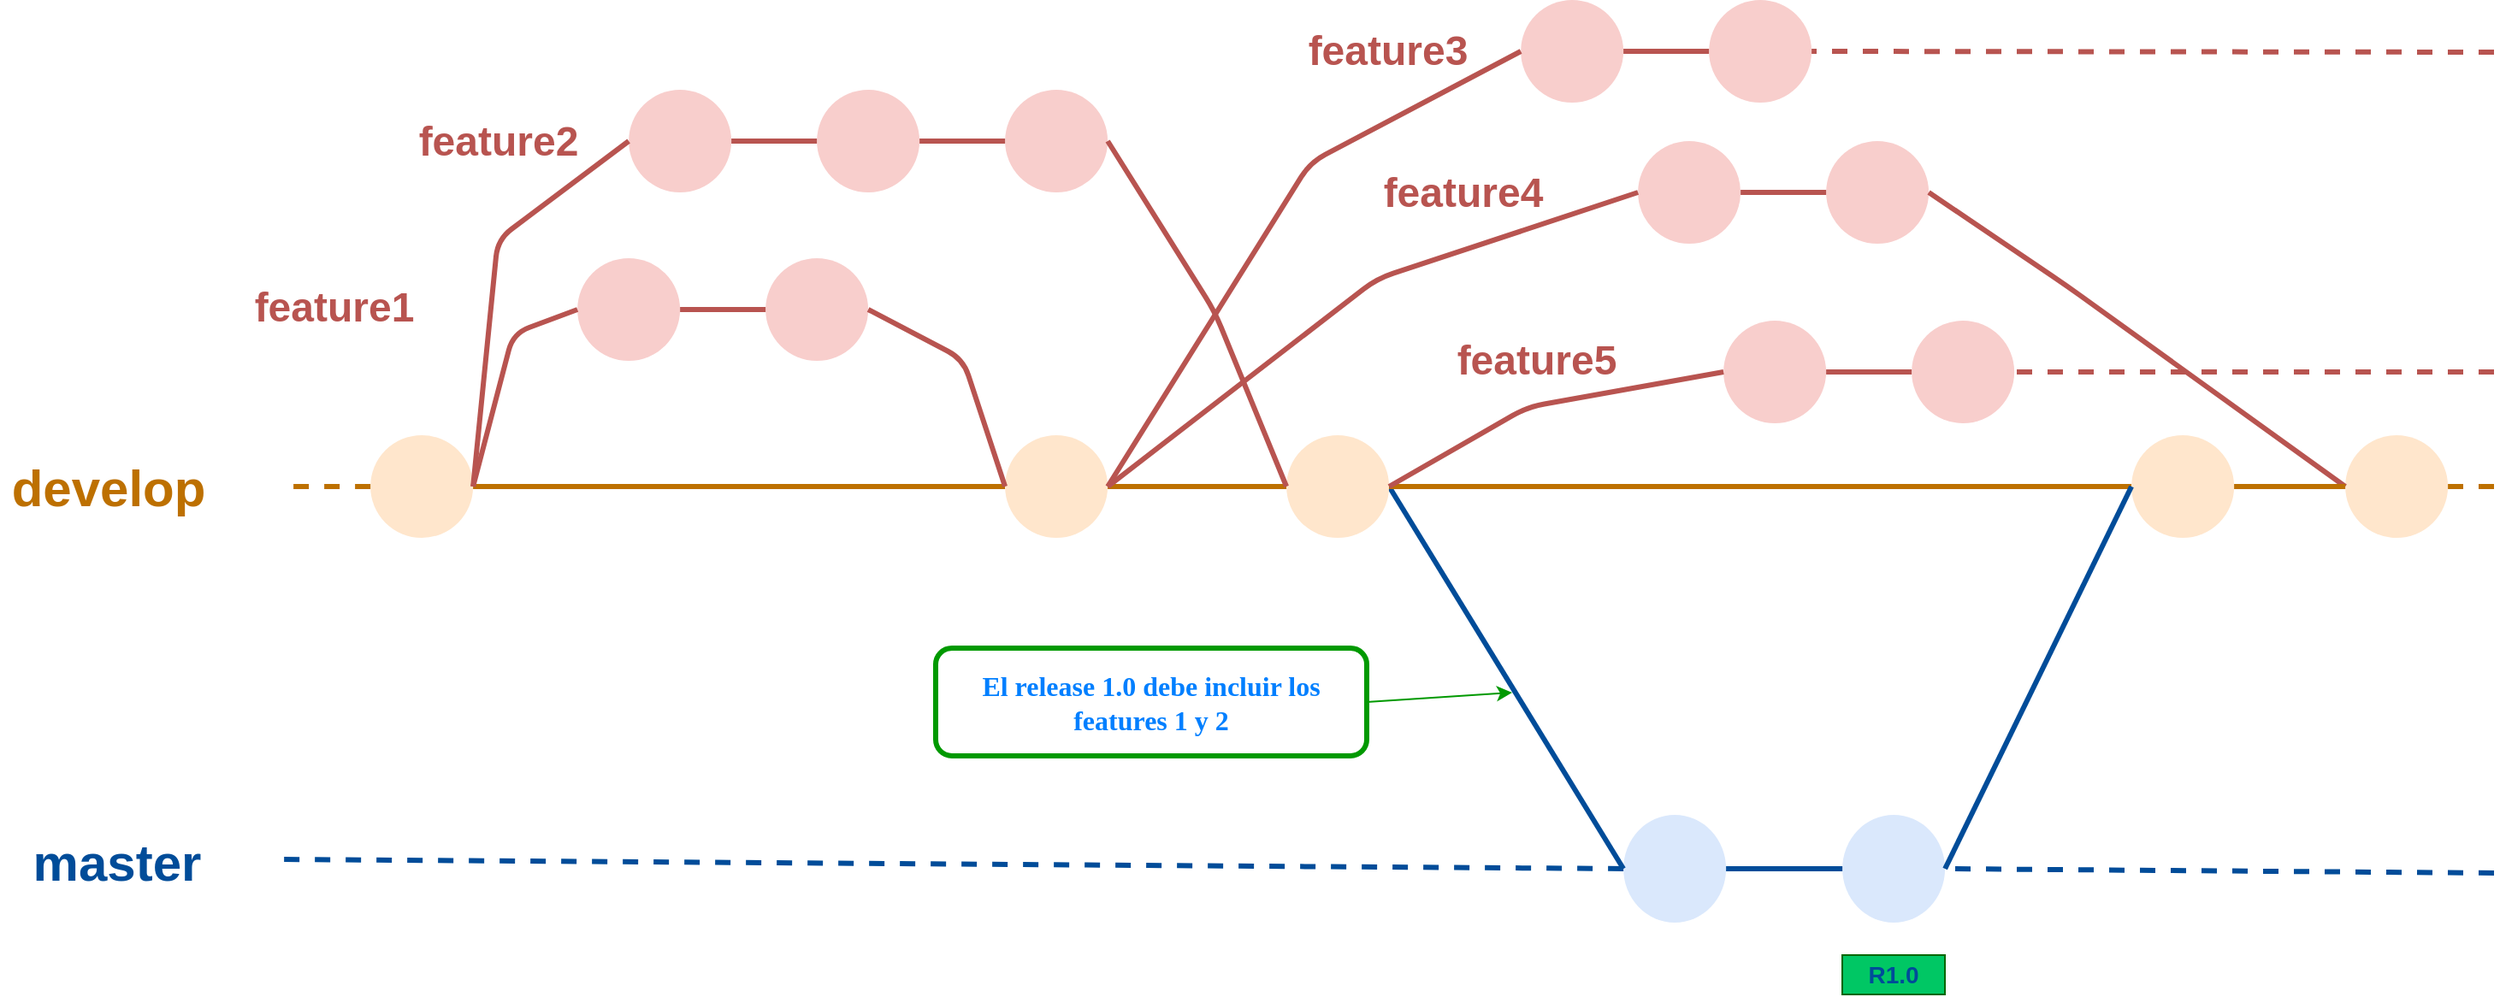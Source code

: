 <mxfile version="12.1.3" type="device" pages="1"><diagram id="HAET5fpl5bqPvAFkC88v" name="Page-1"><mxGraphModel dx="1491" dy="904" grid="0" gridSize="10" guides="1" tooltips="1" connect="1" arrows="1" fold="1" page="1" pageScale="1" pageWidth="1100" pageHeight="1169" math="0" shadow="0"><root><mxCell id="0"/><mxCell id="1" parent="0"/><mxCell id="hbwKmorQYRs0Cjv_wLM8-2" value="" style="ellipse;whiteSpace=wrap;html=1;aspect=fixed;fillColor=#dae8fc;strokeColor=none;direction=south;" parent="1" vertex="1"><mxGeometry x="1041.059" y="571.5" width="60" height="63" as="geometry"/></mxCell><mxCell id="hbwKmorQYRs0Cjv_wLM8-4" value="" style="endArrow=none;html=1;entryX=1;entryY=0.5;entryDx=0;entryDy=0;exitX=0.5;exitY=1;exitDx=0;exitDy=0;endFill=0;fillColor=#f0a30a;strokeColor=#004C99;strokeWidth=3;" parent="1" source="hbwKmorQYRs0Cjv_wLM8-2" target="3qriBsq8A_8SKjyrm7_c-21" edge="1"><mxGeometry width="50" height="50" relative="1" as="geometry"><mxPoint x="586.559" y="522.5" as="sourcePoint"/><mxPoint x="513.559" y="587.5" as="targetPoint"/></mxGeometry></mxCell><mxCell id="hbwKmorQYRs0Cjv_wLM8-113" value="" style="ellipse;whiteSpace=wrap;html=1;aspect=fixed;fillColor=#dae8fc;strokeColor=none;" parent="1" vertex="1"><mxGeometry x="1169.059" y="571.5" width="60" height="63" as="geometry"/></mxCell><mxCell id="hbwKmorQYRs0Cjv_wLM8-114" value="" style="endArrow=none;html=1;exitX=0;exitY=0.5;exitDx=0;exitDy=0;endFill=0;fillColor=#f0a30a;strokeColor=#004C99;strokeWidth=3;" parent="1" source="hbwKmorQYRs0Cjv_wLM8-113" target="hbwKmorQYRs0Cjv_wLM8-2" edge="1"><mxGeometry width="50" height="50" relative="1" as="geometry"><mxPoint x="1041.059" y="722.5" as="sourcePoint"/><mxPoint x="1141" y="642.5" as="targetPoint"/></mxGeometry></mxCell><mxCell id="hbwKmorQYRs0Cjv_wLM8-125" value="&lt;span style=&quot;color: rgb(0 , 127 , 255) ; font-family: &amp;#34;verdana&amp;#34; ; font-size: 16px ; font-weight: 700 ; white-space: normal&quot;&gt;El release 1.0 debe incluir los features 1 y 2&lt;/span&gt;" style="rounded=1;whiteSpace=wrap;html=1;strokeColor=#009900;strokeWidth=3;fillColor=none;fontColor=#990000;" parent="1" vertex="1"><mxGeometry x="639" y="474" width="252" height="63" as="geometry"/></mxCell><mxCell id="hbwKmorQYRs0Cjv_wLM8-126" value="" style="endArrow=classic;html=1;strokeColor=#009900;fontColor=#990000;exitX=1;exitY=0.5;exitDx=0;exitDy=0;" parent="1" source="hbwKmorQYRs0Cjv_wLM8-125" edge="1"><mxGeometry width="50" height="50" relative="1" as="geometry"><mxPoint x="946.5" y="-114" as="sourcePoint"/><mxPoint x="976" y="500" as="targetPoint"/></mxGeometry></mxCell><mxCell id="hbwKmorQYRs0Cjv_wLM8-128" value="R1.0" style="text;html=1;strokeColor=#006600;fillColor=#00C764;align=center;verticalAlign=middle;whiteSpace=wrap;rounded=0;fontStyle=1;fontSize=14;fontColor=#004C99;" parent="1" vertex="1"><mxGeometry x="1169" y="653.5" width="60" height="23" as="geometry"/></mxCell><mxCell id="hbwKmorQYRs0Cjv_wLM8-147" value="" style="endArrow=none;html=1;endFill=0;fillColor=#f0a30a;strokeColor=#004C99;strokeWidth=3;dashed=1;exitX=0.5;exitY=1;exitDx=0;exitDy=0;" parent="1" source="hbwKmorQYRs0Cjv_wLM8-2" edge="1"><mxGeometry width="50" height="50" relative="1" as="geometry"><mxPoint x="604.5" y="726.5" as="sourcePoint"/><mxPoint x="254.5" y="597.5" as="targetPoint"/></mxGeometry></mxCell><mxCell id="hbwKmorQYRs0Cjv_wLM8-151" value="&lt;font size=&quot;1&quot;&gt;&lt;b style=&quot;font-size: 30px&quot;&gt;develop&lt;/b&gt;&lt;/font&gt;" style="text;html=1;strokeColor=none;fillColor=none;align=center;verticalAlign=middle;whiteSpace=wrap;rounded=0;fontColor=#BD7000;" parent="1" vertex="1"><mxGeometry x="92" y="356" width="127" height="47" as="geometry"/></mxCell><mxCell id="hbwKmorQYRs0Cjv_wLM8-153" value="&lt;font size=&quot;1&quot; color=&quot;#004c99&quot;&gt;&lt;b style=&quot;font-size: 30px&quot;&gt;master&lt;/b&gt;&lt;/font&gt;" style="text;html=1;strokeColor=none;fillColor=none;align=center;verticalAlign=middle;whiteSpace=wrap;rounded=0;fontColor=#990000;" parent="1" vertex="1"><mxGeometry x="96.5" y="574" width="127" height="50" as="geometry"/></mxCell><mxCell id="3qriBsq8A_8SKjyrm7_c-2" value="" style="ellipse;whiteSpace=wrap;html=1;aspect=fixed;fillColor=#FFE6CC;strokeColor=none;" vertex="1" parent="1"><mxGeometry x="308.559" y="349.5" width="60" height="60" as="geometry"/></mxCell><mxCell id="3qriBsq8A_8SKjyrm7_c-3" value="" style="endArrow=none;html=1;entryX=1;entryY=0.5;entryDx=0;entryDy=0;endFill=0;fillColor=#f0a30a;strokeColor=#BD7000;strokeWidth=3;exitX=0;exitY=0.5;exitDx=0;exitDy=0;" edge="1" parent="1" target="3qriBsq8A_8SKjyrm7_c-2" source="3qriBsq8A_8SKjyrm7_c-16"><mxGeometry width="50" height="50" relative="1" as="geometry"><mxPoint x="418.559" y="379.5" as="sourcePoint"/><mxPoint x="358.559" y="449.5" as="targetPoint"/></mxGeometry></mxCell><mxCell id="3qriBsq8A_8SKjyrm7_c-4" value="" style="endArrow=none;html=1;endFill=0;fillColor=#f0a30a;strokeColor=#BD7000;strokeWidth=3;dashed=1;exitX=0;exitY=0.5;exitDx=0;exitDy=0;" edge="1" parent="1" source="3qriBsq8A_8SKjyrm7_c-2"><mxGeometry width="50" height="50" relative="1" as="geometry"><mxPoint x="1568.5" y="565.5" as="sourcePoint"/><mxPoint x="260" y="379.5" as="targetPoint"/></mxGeometry></mxCell><mxCell id="3qriBsq8A_8SKjyrm7_c-5" value="" style="ellipse;whiteSpace=wrap;html=1;aspect=fixed;fillColor=#f8cecc;strokeColor=none;" vertex="1" parent="1"><mxGeometry x="539.559" y="246" width="60" height="60" as="geometry"/></mxCell><mxCell id="3qriBsq8A_8SKjyrm7_c-6" value="" style="ellipse;whiteSpace=wrap;html=1;aspect=fixed;fillColor=#f8cecc;strokeColor=none;" vertex="1" parent="1"><mxGeometry x="429.559" y="246" width="60" height="60" as="geometry"/></mxCell><mxCell id="3qriBsq8A_8SKjyrm7_c-7" value="" style="endArrow=none;html=1;entryX=1;entryY=0.5;entryDx=0;entryDy=0;endFill=0;fillColor=#f0a30a;strokeColor=#B85450;strokeWidth=3;exitX=0;exitY=0.5;exitDx=0;exitDy=0;" edge="1" parent="1" source="3qriBsq8A_8SKjyrm7_c-5" target="3qriBsq8A_8SKjyrm7_c-6"><mxGeometry width="50" height="50" relative="1" as="geometry"><mxPoint x="489.5" y="309.5" as="sourcePoint"/><mxPoint x="479.559" y="346" as="targetPoint"/></mxGeometry></mxCell><mxCell id="3qriBsq8A_8SKjyrm7_c-9" value="" style="endArrow=none;html=1;entryX=1;entryY=0.5;entryDx=0;entryDy=0;endFill=0;fillColor=#f0a30a;strokeColor=#B85450;strokeWidth=3;exitX=0;exitY=0.5;exitDx=0;exitDy=0;" edge="1" parent="1" source="3qriBsq8A_8SKjyrm7_c-6" target="3qriBsq8A_8SKjyrm7_c-2"><mxGeometry width="50" height="50" relative="1" as="geometry"><mxPoint x="462.559" y="184" as="sourcePoint"/><mxPoint x="412.559" y="184" as="targetPoint"/><Array as="points"><mxPoint x="392" y="290"/></Array></mxGeometry></mxCell><mxCell id="3qriBsq8A_8SKjyrm7_c-10" value="" style="ellipse;whiteSpace=wrap;html=1;aspect=fixed;fillColor=#f8cecc;strokeColor=none;" vertex="1" parent="1"><mxGeometry x="569.559" y="147.5" width="60" height="60" as="geometry"/></mxCell><mxCell id="3qriBsq8A_8SKjyrm7_c-11" value="" style="ellipse;whiteSpace=wrap;html=1;aspect=fixed;fillColor=#f8cecc;strokeColor=none;" vertex="1" parent="1"><mxGeometry x="459.559" y="147.5" width="60" height="60" as="geometry"/></mxCell><mxCell id="3qriBsq8A_8SKjyrm7_c-12" value="" style="endArrow=none;html=1;entryX=1;entryY=0.5;entryDx=0;entryDy=0;endFill=0;fillColor=#f0a30a;strokeColor=#B85450;strokeWidth=3;exitX=0;exitY=0.5;exitDx=0;exitDy=0;" edge="1" parent="1" source="3qriBsq8A_8SKjyrm7_c-10" target="3qriBsq8A_8SKjyrm7_c-11"><mxGeometry width="50" height="50" relative="1" as="geometry"><mxPoint x="519.5" y="211" as="sourcePoint"/><mxPoint x="509.559" y="247.5" as="targetPoint"/></mxGeometry></mxCell><mxCell id="3qriBsq8A_8SKjyrm7_c-13" value="" style="ellipse;whiteSpace=wrap;html=1;aspect=fixed;fillColor=#f8cecc;strokeColor=none;" vertex="1" parent="1"><mxGeometry x="679.559" y="147.5" width="60" height="60" as="geometry"/></mxCell><mxCell id="3qriBsq8A_8SKjyrm7_c-14" value="" style="endArrow=none;html=1;endFill=0;fillColor=#f0a30a;strokeColor=#B85450;strokeWidth=3;exitX=0;exitY=0.5;exitDx=0;exitDy=0;entryX=1;entryY=0.5;entryDx=0;entryDy=0;" edge="1" parent="1" source="3qriBsq8A_8SKjyrm7_c-13" target="3qriBsq8A_8SKjyrm7_c-10"><mxGeometry width="50" height="50" relative="1" as="geometry"><mxPoint x="629.5" y="211" as="sourcePoint"/><mxPoint x="647.5" y="236" as="targetPoint"/></mxGeometry></mxCell><mxCell id="3qriBsq8A_8SKjyrm7_c-15" value="" style="endArrow=none;html=1;entryX=1;entryY=0.5;entryDx=0;entryDy=0;endFill=0;fillColor=#f0a30a;strokeColor=#B85450;strokeWidth=3;exitX=0;exitY=0.5;exitDx=0;exitDy=0;" edge="1" parent="1" source="3qriBsq8A_8SKjyrm7_c-11" target="3qriBsq8A_8SKjyrm7_c-2"><mxGeometry width="50" height="50" relative="1" as="geometry"><mxPoint x="416.059" y="185" as="sourcePoint"/><mxPoint x="352.559" y="92.0" as="targetPoint"/><Array as="points"><mxPoint x="383" y="235"/></Array></mxGeometry></mxCell><mxCell id="3qriBsq8A_8SKjyrm7_c-16" value="" style="ellipse;whiteSpace=wrap;html=1;aspect=fixed;fillColor=#FFE6CC;strokeColor=none;" vertex="1" parent="1"><mxGeometry x="679.559" y="349.5" width="60" height="60" as="geometry"/></mxCell><mxCell id="3qriBsq8A_8SKjyrm7_c-17" value="" style="endArrow=none;html=1;entryX=1;entryY=0.5;entryDx=0;entryDy=0;endFill=0;fillColor=#f0a30a;strokeColor=#B85450;strokeWidth=3;exitX=0;exitY=0.5;exitDx=0;exitDy=0;" edge="1" parent="1" source="3qriBsq8A_8SKjyrm7_c-16" target="3qriBsq8A_8SKjyrm7_c-5"><mxGeometry width="50" height="50" relative="1" as="geometry"><mxPoint x="441.059" y="187.5" as="sourcePoint"/><mxPoint x="352.559" y="92" as="targetPoint"/><Array as="points"><mxPoint x="655" y="305"/></Array></mxGeometry></mxCell><mxCell id="3qriBsq8A_8SKjyrm7_c-18" value="&lt;font style=&quot;font-size: 24px;&quot;&gt;&lt;b style=&quot;font-size: 24px;&quot;&gt;feature1&lt;/b&gt;&lt;/font&gt;" style="text;html=1;strokeColor=none;fillColor=none;align=center;verticalAlign=middle;whiteSpace=wrap;rounded=0;fontColor=#B85450;fontSize=24;" vertex="1" parent="1"><mxGeometry x="223.5" y="251.5" width="127" height="47" as="geometry"/></mxCell><mxCell id="3qriBsq8A_8SKjyrm7_c-19" value="&lt;font style=&quot;font-size: 24px;&quot;&gt;&lt;b style=&quot;font-size: 24px;&quot;&gt;feature2&lt;/b&gt;&lt;/font&gt;" style="text;html=1;strokeColor=none;fillColor=none;align=center;verticalAlign=middle;whiteSpace=wrap;rounded=0;fontColor=#B85450;fontSize=24;" vertex="1" parent="1"><mxGeometry x="320" y="154" width="127" height="47" as="geometry"/></mxCell><mxCell id="3qriBsq8A_8SKjyrm7_c-20" value="" style="endArrow=none;html=1;entryX=1;entryY=0.5;entryDx=0;entryDy=0;endFill=0;fillColor=#f0a30a;strokeColor=#BD7000;strokeWidth=3;exitX=0;exitY=0.5;exitDx=0;exitDy=0;" edge="1" parent="1" source="3qriBsq8A_8SKjyrm7_c-21" target="3qriBsq8A_8SKjyrm7_c-16"><mxGeometry width="50" height="50" relative="1" as="geometry"><mxPoint x="604.059" y="379.5" as="sourcePoint"/><mxPoint x="554.059" y="379.5" as="targetPoint"/></mxGeometry></mxCell><mxCell id="3qriBsq8A_8SKjyrm7_c-21" value="" style="ellipse;whiteSpace=wrap;html=1;aspect=fixed;fillColor=#FFE6CC;strokeColor=none;" vertex="1" parent="1"><mxGeometry x="844.059" y="349.5" width="60" height="60" as="geometry"/></mxCell><mxCell id="3qriBsq8A_8SKjyrm7_c-22" value="" style="endArrow=none;html=1;entryX=1;entryY=0.5;entryDx=0;entryDy=0;endFill=0;fillColor=#f0a30a;strokeColor=#B85450;strokeWidth=3;exitX=0;exitY=0.5;exitDx=0;exitDy=0;" edge="1" parent="1" source="3qriBsq8A_8SKjyrm7_c-21" target="3qriBsq8A_8SKjyrm7_c-13"><mxGeometry width="50" height="50" relative="1" as="geometry"><mxPoint x="898" y="150" as="sourcePoint"/><mxPoint x="816.559" y="207.5" as="targetPoint"/><Array as="points"><mxPoint x="802" y="277"/></Array></mxGeometry></mxCell><mxCell id="3qriBsq8A_8SKjyrm7_c-23" value="" style="ellipse;whiteSpace=wrap;html=1;aspect=fixed;fillColor=#f8cecc;strokeColor=none;" vertex="1" parent="1"><mxGeometry x="1091.059" y="95" width="60" height="60" as="geometry"/></mxCell><mxCell id="3qriBsq8A_8SKjyrm7_c-24" value="" style="ellipse;whiteSpace=wrap;html=1;aspect=fixed;fillColor=#f8cecc;strokeColor=none;" vertex="1" parent="1"><mxGeometry x="981.059" y="95" width="60" height="60" as="geometry"/></mxCell><mxCell id="3qriBsq8A_8SKjyrm7_c-25" value="" style="endArrow=none;html=1;entryX=1;entryY=0.5;entryDx=0;entryDy=0;endFill=0;fillColor=#f0a30a;strokeColor=#B85450;strokeWidth=3;exitX=0;exitY=0.5;exitDx=0;exitDy=0;" edge="1" parent="1" source="3qriBsq8A_8SKjyrm7_c-23" target="3qriBsq8A_8SKjyrm7_c-24"><mxGeometry width="50" height="50" relative="1" as="geometry"><mxPoint x="1041" y="158.5" as="sourcePoint"/><mxPoint x="1031.059" y="195" as="targetPoint"/></mxGeometry></mxCell><mxCell id="3qriBsq8A_8SKjyrm7_c-26" value="" style="endArrow=none;html=1;entryX=1;entryY=0.5;entryDx=0;entryDy=0;endFill=0;fillColor=#f0a30a;strokeColor=#B85450;strokeWidth=3;exitX=0;exitY=0.5;exitDx=0;exitDy=0;" edge="1" parent="1" source="3qriBsq8A_8SKjyrm7_c-24" target="3qriBsq8A_8SKjyrm7_c-16"><mxGeometry width="50" height="50" relative="1" as="geometry"><mxPoint x="833.559" y="184" as="sourcePoint"/><mxPoint x="713.559" y="82" as="targetPoint"/><Array as="points"><mxPoint x="858" y="190"/></Array></mxGeometry></mxCell><mxCell id="3qriBsq8A_8SKjyrm7_c-27" value="&lt;font style=&quot;font-size: 24px;&quot;&gt;&lt;b style=&quot;font-size: 24px;&quot;&gt;feature3&lt;/b&gt;&lt;/font&gt;" style="text;html=1;strokeColor=none;fillColor=none;align=center;verticalAlign=middle;whiteSpace=wrap;rounded=0;fontColor=#B85450;fontSize=24;" vertex="1" parent="1"><mxGeometry x="840" y="101.5" width="127" height="47" as="geometry"/></mxCell><mxCell id="3qriBsq8A_8SKjyrm7_c-31" value="" style="ellipse;whiteSpace=wrap;html=1;aspect=fixed;fillColor=#f8cecc;strokeColor=none;" vertex="1" parent="1"><mxGeometry x="1159.559" y="177.5" width="60" height="60" as="geometry"/></mxCell><mxCell id="3qriBsq8A_8SKjyrm7_c-32" value="" style="ellipse;whiteSpace=wrap;html=1;aspect=fixed;fillColor=#f8cecc;strokeColor=none;" vertex="1" parent="1"><mxGeometry x="1049.559" y="177.5" width="60" height="60" as="geometry"/></mxCell><mxCell id="3qriBsq8A_8SKjyrm7_c-33" value="" style="endArrow=none;html=1;entryX=1;entryY=0.5;entryDx=0;entryDy=0;endFill=0;fillColor=#f0a30a;strokeColor=#B85450;strokeWidth=3;exitX=0;exitY=0.5;exitDx=0;exitDy=0;" edge="1" parent="1" source="3qriBsq8A_8SKjyrm7_c-31" target="3qriBsq8A_8SKjyrm7_c-32"><mxGeometry width="50" height="50" relative="1" as="geometry"><mxPoint x="1109.5" y="241" as="sourcePoint"/><mxPoint x="1099.559" y="277.5" as="targetPoint"/></mxGeometry></mxCell><mxCell id="3qriBsq8A_8SKjyrm7_c-34" value="" style="endArrow=none;html=1;entryX=1;entryY=0.5;entryDx=0;entryDy=0;endFill=0;fillColor=#f0a30a;strokeColor=#B85450;strokeWidth=3;exitX=0;exitY=0.5;exitDx=0;exitDy=0;" edge="1" parent="1" source="3qriBsq8A_8SKjyrm7_c-32" target="3qriBsq8A_8SKjyrm7_c-16"><mxGeometry width="50" height="50" relative="1" as="geometry"><mxPoint x="1003.559" y="232.5" as="sourcePoint"/><mxPoint x="723.559" y="92" as="targetPoint"/><Array as="points"><mxPoint x="897" y="258"/></Array></mxGeometry></mxCell><mxCell id="3qriBsq8A_8SKjyrm7_c-35" value="&lt;font style=&quot;font-size: 24px;&quot;&gt;&lt;b style=&quot;font-size: 24px;&quot;&gt;feature4&lt;/b&gt;&lt;/font&gt;" style="text;html=1;strokeColor=none;fillColor=none;align=center;verticalAlign=middle;whiteSpace=wrap;rounded=0;fontColor=#B85450;fontSize=24;" vertex="1" parent="1"><mxGeometry x="884" y="184" width="127" height="47" as="geometry"/></mxCell><mxCell id="3qriBsq8A_8SKjyrm7_c-37" value="" style="endArrow=none;html=1;endFill=0;fillColor=#f0a30a;strokeColor=#BD7000;strokeWidth=3;entryX=1;entryY=0.5;entryDx=0;entryDy=0;" edge="1" parent="1" source="3qriBsq8A_8SKjyrm7_c-60" target="3qriBsq8A_8SKjyrm7_c-21"><mxGeometry width="50" height="50" relative="1" as="geometry"><mxPoint x="1556" y="379.5" as="sourcePoint"/><mxPoint x="1478.559" y="451" as="targetPoint"/></mxGeometry></mxCell><mxCell id="3qriBsq8A_8SKjyrm7_c-38" value="" style="endArrow=none;html=1;entryX=1;entryY=0.5;entryDx=0;entryDy=0;endFill=0;fillColor=#f0a30a;strokeColor=#B85450;strokeWidth=3;dashed=1;" edge="1" parent="1" target="3qriBsq8A_8SKjyrm7_c-23"><mxGeometry width="50" height="50" relative="1" as="geometry"><mxPoint x="1550" y="125.5" as="sourcePoint"/><mxPoint x="1169.559" y="124" as="targetPoint"/></mxGeometry></mxCell><mxCell id="3qriBsq8A_8SKjyrm7_c-50" value="" style="ellipse;whiteSpace=wrap;html=1;aspect=fixed;fillColor=#f8cecc;strokeColor=none;" vertex="1" parent="1"><mxGeometry x="1209.559" y="282.5" width="60" height="60" as="geometry"/></mxCell><mxCell id="3qriBsq8A_8SKjyrm7_c-51" value="" style="ellipse;whiteSpace=wrap;html=1;aspect=fixed;fillColor=#f8cecc;strokeColor=none;" vertex="1" parent="1"><mxGeometry x="1099.559" y="282.5" width="60" height="60" as="geometry"/></mxCell><mxCell id="3qriBsq8A_8SKjyrm7_c-52" value="" style="endArrow=none;html=1;entryX=1;entryY=0.5;entryDx=0;entryDy=0;endFill=0;fillColor=#f0a30a;strokeColor=#B85450;strokeWidth=3;exitX=0;exitY=0.5;exitDx=0;exitDy=0;" edge="1" parent="1" source="3qriBsq8A_8SKjyrm7_c-50" target="3qriBsq8A_8SKjyrm7_c-51"><mxGeometry width="50" height="50" relative="1" as="geometry"><mxPoint x="1159.5" y="346" as="sourcePoint"/><mxPoint x="1149.559" y="382.5" as="targetPoint"/></mxGeometry></mxCell><mxCell id="3qriBsq8A_8SKjyrm7_c-53" value="" style="endArrow=none;html=1;entryX=1;entryY=0.5;entryDx=0;entryDy=0;endFill=0;fillColor=#f0a30a;strokeColor=#B85450;strokeWidth=3;dashed=1;" edge="1" parent="1" target="3qriBsq8A_8SKjyrm7_c-50"><mxGeometry width="50" height="50" relative="1" as="geometry"><mxPoint x="1550" y="312.5" as="sourcePoint"/><mxPoint x="1288.059" y="311.5" as="targetPoint"/></mxGeometry></mxCell><mxCell id="3qriBsq8A_8SKjyrm7_c-54" value="&lt;font style=&quot;font-size: 24px;&quot;&gt;&lt;b style=&quot;font-size: 24px;&quot;&gt;feature5&lt;/b&gt;&lt;/font&gt;" style="text;html=1;strokeColor=none;fillColor=none;align=center;verticalAlign=middle;whiteSpace=wrap;rounded=0;fontColor=#B85450;fontSize=24;" vertex="1" parent="1"><mxGeometry x="926.5" y="282.5" width="127" height="47" as="geometry"/></mxCell><mxCell id="3qriBsq8A_8SKjyrm7_c-55" value="" style="endArrow=none;html=1;entryX=1;entryY=0.5;entryDx=0;entryDy=0;endFill=0;fillColor=#f0a30a;strokeColor=#B85450;strokeWidth=3;exitX=0;exitY=0.5;exitDx=0;exitDy=0;" edge="1" parent="1" source="3qriBsq8A_8SKjyrm7_c-51" target="3qriBsq8A_8SKjyrm7_c-21"><mxGeometry width="50" height="50" relative="1" as="geometry"><mxPoint x="1180.559" y="231" as="sourcePoint"/><mxPoint x="900.559" y="90.5" as="targetPoint"/><Array as="points"><mxPoint x="985" y="333"/></Array></mxGeometry></mxCell><mxCell id="3qriBsq8A_8SKjyrm7_c-56" value="" style="endArrow=none;html=1;endFill=0;fillColor=#f0a30a;strokeColor=#004C99;strokeWidth=3;dashed=1;entryX=1;entryY=0.5;entryDx=0;entryDy=0;" edge="1" parent="1" target="hbwKmorQYRs0Cjv_wLM8-113"><mxGeometry width="50" height="50" relative="1" as="geometry"><mxPoint x="1550" y="605.5" as="sourcePoint"/><mxPoint x="1493.059" y="605.5" as="targetPoint"/></mxGeometry></mxCell><mxCell id="3qriBsq8A_8SKjyrm7_c-57" value="" style="ellipse;whiteSpace=wrap;html=1;aspect=fixed;fillColor=#FFE6CC;strokeColor=none;" vertex="1" parent="1"><mxGeometry x="1463.059" y="349.5" width="60" height="60" as="geometry"/></mxCell><mxCell id="3qriBsq8A_8SKjyrm7_c-58" value="" style="endArrow=none;html=1;endFill=0;fillColor=#f0a30a;strokeColor=#BD7000;strokeWidth=3;entryX=1;entryY=0.5;entryDx=0;entryDy=0;dashed=1;" edge="1" parent="1" target="3qriBsq8A_8SKjyrm7_c-57"><mxGeometry width="50" height="50" relative="1" as="geometry"><mxPoint x="1550" y="379.5" as="sourcePoint"/><mxPoint x="904.059" y="379.5" as="targetPoint"/></mxGeometry></mxCell><mxCell id="3qriBsq8A_8SKjyrm7_c-59" value="" style="endArrow=none;html=1;entryX=1;entryY=0.5;entryDx=0;entryDy=0;endFill=0;fillColor=#f0a30a;strokeColor=#B85450;strokeWidth=3;exitX=0;exitY=0.5;exitDx=0;exitDy=0;" edge="1" parent="1" source="3qriBsq8A_8SKjyrm7_c-57" target="3qriBsq8A_8SKjyrm7_c-31"><mxGeometry width="50" height="50" relative="1" as="geometry"><mxPoint x="854.059" y="389.5" as="sourcePoint"/><mxPoint x="749.559" y="187.5" as="targetPoint"/><Array as="points"><mxPoint x="1300" y="262"/></Array></mxGeometry></mxCell><mxCell id="3qriBsq8A_8SKjyrm7_c-60" value="" style="ellipse;whiteSpace=wrap;html=1;aspect=fixed;fillColor=#FFE6CC;strokeColor=none;" vertex="1" parent="1"><mxGeometry x="1338.059" y="349.5" width="60" height="60" as="geometry"/></mxCell><mxCell id="3qriBsq8A_8SKjyrm7_c-61" value="" style="endArrow=none;html=1;endFill=0;fillColor=#f0a30a;strokeColor=#BD7000;strokeWidth=3;entryX=1;entryY=0.5;entryDx=0;entryDy=0;" edge="1" parent="1" source="3qriBsq8A_8SKjyrm7_c-57" target="3qriBsq8A_8SKjyrm7_c-60"><mxGeometry width="50" height="50" relative="1" as="geometry"><mxPoint x="1463.059" y="379.5" as="sourcePoint"/><mxPoint x="904.059" y="379.5" as="targetPoint"/></mxGeometry></mxCell><mxCell id="3qriBsq8A_8SKjyrm7_c-62" value="" style="endArrow=none;html=1;entryX=0;entryY=0.5;entryDx=0;entryDy=0;exitX=1;exitY=0.5;exitDx=0;exitDy=0;endFill=0;fillColor=#f0a30a;strokeColor=#004C99;strokeWidth=3;" edge="1" parent="1" source="hbwKmorQYRs0Cjv_wLM8-113" target="3qriBsq8A_8SKjyrm7_c-60"><mxGeometry width="50" height="50" relative="1" as="geometry"><mxPoint x="1051.059" y="613" as="sourcePoint"/><mxPoint x="914.059" y="389.5" as="targetPoint"/></mxGeometry></mxCell></root></mxGraphModel></diagram></mxfile>